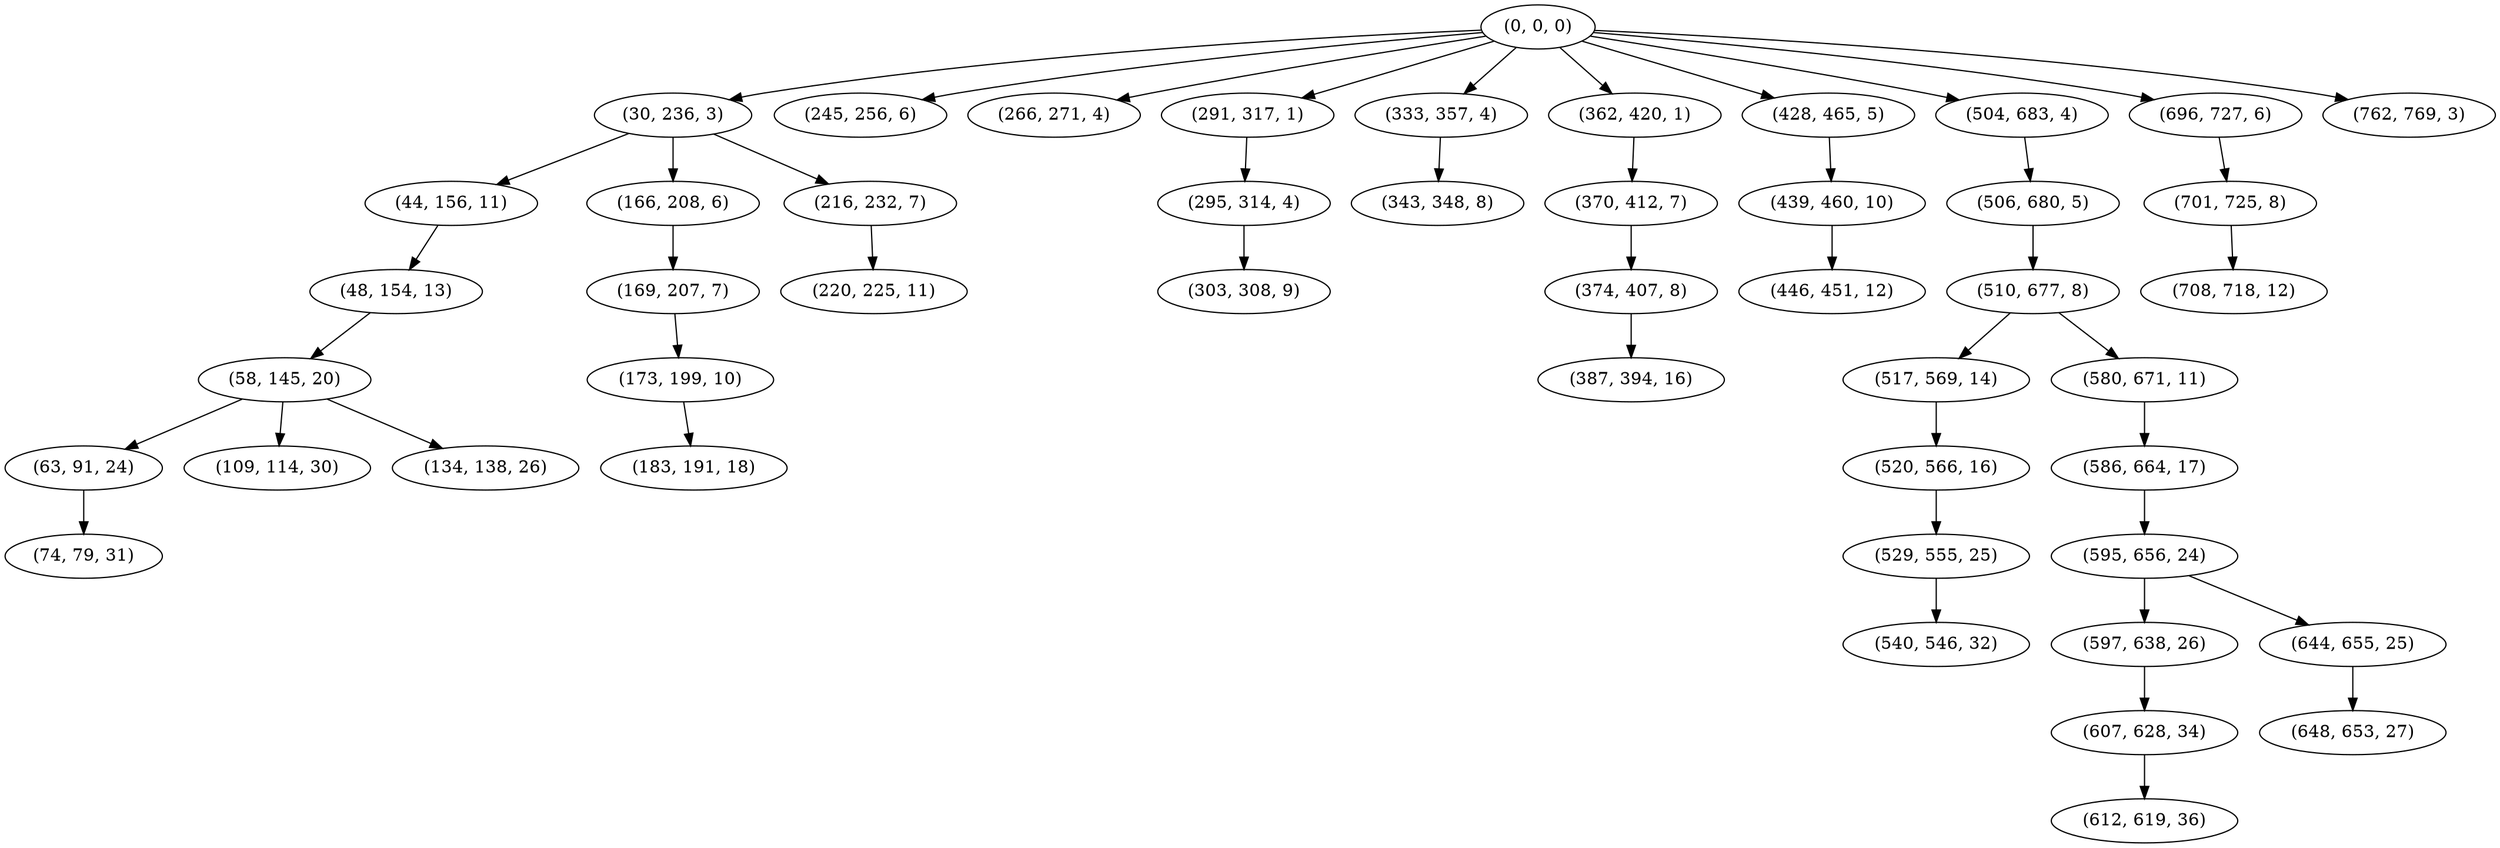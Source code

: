 digraph tree {
    "(0, 0, 0)";
    "(30, 236, 3)";
    "(44, 156, 11)";
    "(48, 154, 13)";
    "(58, 145, 20)";
    "(63, 91, 24)";
    "(74, 79, 31)";
    "(109, 114, 30)";
    "(134, 138, 26)";
    "(166, 208, 6)";
    "(169, 207, 7)";
    "(173, 199, 10)";
    "(183, 191, 18)";
    "(216, 232, 7)";
    "(220, 225, 11)";
    "(245, 256, 6)";
    "(266, 271, 4)";
    "(291, 317, 1)";
    "(295, 314, 4)";
    "(303, 308, 9)";
    "(333, 357, 4)";
    "(343, 348, 8)";
    "(362, 420, 1)";
    "(370, 412, 7)";
    "(374, 407, 8)";
    "(387, 394, 16)";
    "(428, 465, 5)";
    "(439, 460, 10)";
    "(446, 451, 12)";
    "(504, 683, 4)";
    "(506, 680, 5)";
    "(510, 677, 8)";
    "(517, 569, 14)";
    "(520, 566, 16)";
    "(529, 555, 25)";
    "(540, 546, 32)";
    "(580, 671, 11)";
    "(586, 664, 17)";
    "(595, 656, 24)";
    "(597, 638, 26)";
    "(607, 628, 34)";
    "(612, 619, 36)";
    "(644, 655, 25)";
    "(648, 653, 27)";
    "(696, 727, 6)";
    "(701, 725, 8)";
    "(708, 718, 12)";
    "(762, 769, 3)";
    "(0, 0, 0)" -> "(30, 236, 3)";
    "(0, 0, 0)" -> "(245, 256, 6)";
    "(0, 0, 0)" -> "(266, 271, 4)";
    "(0, 0, 0)" -> "(291, 317, 1)";
    "(0, 0, 0)" -> "(333, 357, 4)";
    "(0, 0, 0)" -> "(362, 420, 1)";
    "(0, 0, 0)" -> "(428, 465, 5)";
    "(0, 0, 0)" -> "(504, 683, 4)";
    "(0, 0, 0)" -> "(696, 727, 6)";
    "(0, 0, 0)" -> "(762, 769, 3)";
    "(30, 236, 3)" -> "(44, 156, 11)";
    "(30, 236, 3)" -> "(166, 208, 6)";
    "(30, 236, 3)" -> "(216, 232, 7)";
    "(44, 156, 11)" -> "(48, 154, 13)";
    "(48, 154, 13)" -> "(58, 145, 20)";
    "(58, 145, 20)" -> "(63, 91, 24)";
    "(58, 145, 20)" -> "(109, 114, 30)";
    "(58, 145, 20)" -> "(134, 138, 26)";
    "(63, 91, 24)" -> "(74, 79, 31)";
    "(166, 208, 6)" -> "(169, 207, 7)";
    "(169, 207, 7)" -> "(173, 199, 10)";
    "(173, 199, 10)" -> "(183, 191, 18)";
    "(216, 232, 7)" -> "(220, 225, 11)";
    "(291, 317, 1)" -> "(295, 314, 4)";
    "(295, 314, 4)" -> "(303, 308, 9)";
    "(333, 357, 4)" -> "(343, 348, 8)";
    "(362, 420, 1)" -> "(370, 412, 7)";
    "(370, 412, 7)" -> "(374, 407, 8)";
    "(374, 407, 8)" -> "(387, 394, 16)";
    "(428, 465, 5)" -> "(439, 460, 10)";
    "(439, 460, 10)" -> "(446, 451, 12)";
    "(504, 683, 4)" -> "(506, 680, 5)";
    "(506, 680, 5)" -> "(510, 677, 8)";
    "(510, 677, 8)" -> "(517, 569, 14)";
    "(510, 677, 8)" -> "(580, 671, 11)";
    "(517, 569, 14)" -> "(520, 566, 16)";
    "(520, 566, 16)" -> "(529, 555, 25)";
    "(529, 555, 25)" -> "(540, 546, 32)";
    "(580, 671, 11)" -> "(586, 664, 17)";
    "(586, 664, 17)" -> "(595, 656, 24)";
    "(595, 656, 24)" -> "(597, 638, 26)";
    "(595, 656, 24)" -> "(644, 655, 25)";
    "(597, 638, 26)" -> "(607, 628, 34)";
    "(607, 628, 34)" -> "(612, 619, 36)";
    "(644, 655, 25)" -> "(648, 653, 27)";
    "(696, 727, 6)" -> "(701, 725, 8)";
    "(701, 725, 8)" -> "(708, 718, 12)";
}
